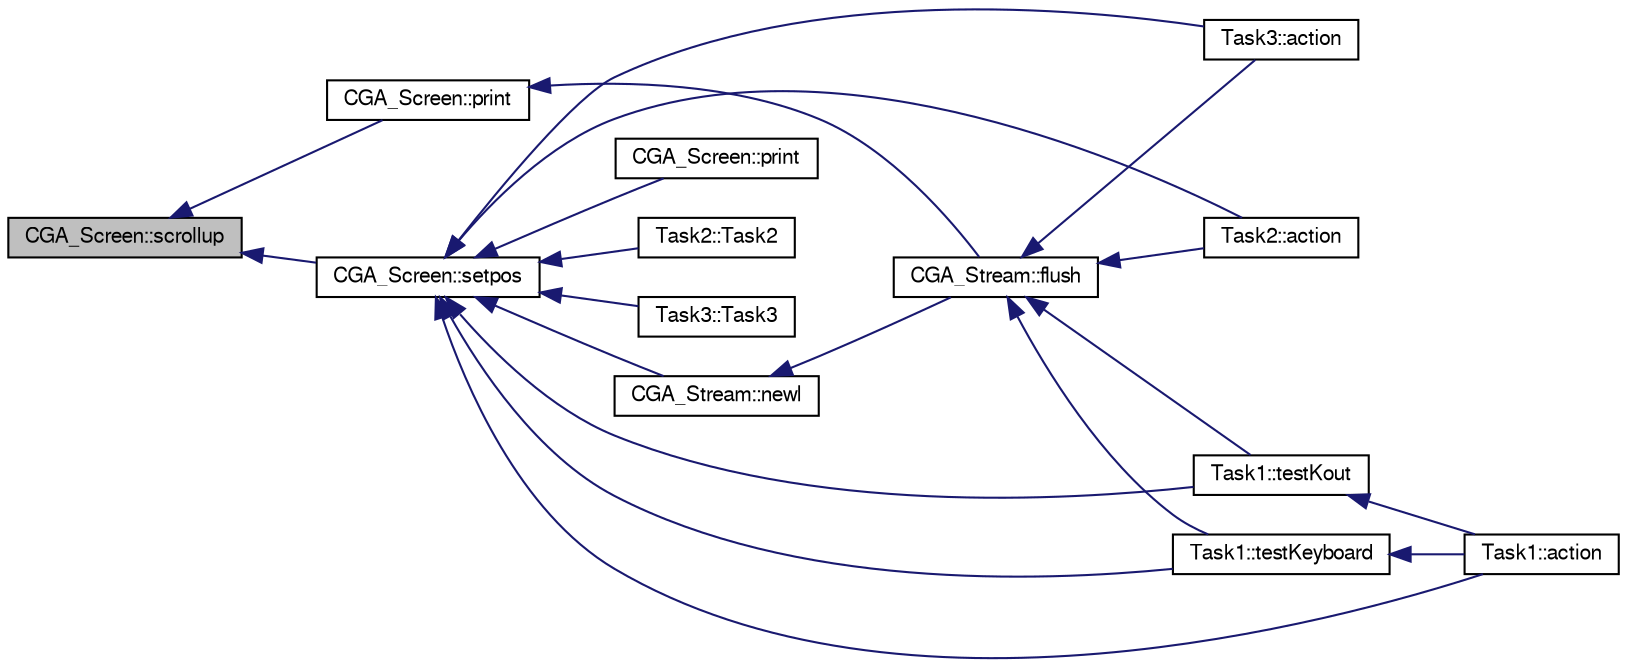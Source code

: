 digraph G
{
  bgcolor="transparent";
  edge [fontname="FreeSans",fontsize="10",labelfontname="FreeSans",labelfontsize="10"];
  node [fontname="FreeSans",fontsize="10",shape=record];
  rankdir=LR;
  Node1 [label="CGA_Screen::scrollup",height=0.2,width=0.4,color="black", fillcolor="grey75", style="filled" fontcolor="black"];
  Node1 -> Node2 [dir=back,color="midnightblue",fontsize="10",style="solid",fontname="FreeSans"];
  Node2 [label="CGA_Screen::print",height=0.2,width=0.4,color="black",URL="$classCGA__Screen.html#a169347ad29e4739b98f98fe703298f5a"];
  Node2 -> Node3 [dir=back,color="midnightblue",fontsize="10",style="solid",fontname="FreeSans"];
  Node3 [label="CGA_Stream::flush",height=0.2,width=0.4,color="black",URL="$classCGA__Stream.html#a73572f5377a28f09ee9dc3af7b5a65b9"];
  Node3 -> Node4 [dir=back,color="midnightblue",fontsize="10",style="solid",fontname="FreeSans"];
  Node4 [label="Task3::action",height=0.2,width=0.4,color="black",URL="$classTask3.html#addb62f1b1f8c1dea771600155bdc13f1",tooltip="prints the line"];
  Node3 -> Node5 [dir=back,color="midnightblue",fontsize="10",style="solid",fontname="FreeSans"];
  Node5 [label="Task2::action",height=0.2,width=0.4,color="black",URL="$classTask2.html#aa5de17846032b02d6d0819cdc78b1b3e",tooltip="prints the line"];
  Node3 -> Node6 [dir=back,color="midnightblue",fontsize="10",style="solid",fontname="FreeSans"];
  Node6 [label="Task1::testKeyboard",height=0.2,width=0.4,color="black",URL="$classTask1.html#a587ce3fad20f9ec4ec88beefd08db49e",tooltip="test the functionality of the Keyboard_Controller object"];
  Node6 -> Node7 [dir=back,color="midnightblue",fontsize="10",style="solid",fontname="FreeSans"];
  Node7 [label="Task1::action",height=0.2,width=0.4,color="black",URL="$classTask1.html#a0d4029a13591e70af436c0ead066ea5c",tooltip="parse and print multiboot information"];
  Node3 -> Node8 [dir=back,color="midnightblue",fontsize="10",style="solid",fontname="FreeSans"];
  Node8 [label="Task1::testKout",height=0.2,width=0.4,color="black",URL="$classTask1.html#a48ca608ac9cdc03ab6614a4f61e2448e",tooltip="test the functionality of the Kout object"];
  Node8 -> Node7 [dir=back,color="midnightblue",fontsize="10",style="solid",fontname="FreeSans"];
  Node1 -> Node9 [dir=back,color="midnightblue",fontsize="10",style="solid",fontname="FreeSans"];
  Node9 [label="CGA_Screen::setpos",height=0.2,width=0.4,color="black",URL="$classCGA__Screen.html#ac9b905c0488f0cd04ab189d766351ed0"];
  Node9 -> Node4 [dir=back,color="midnightblue",fontsize="10",style="solid",fontname="FreeSans"];
  Node9 -> Node5 [dir=back,color="midnightblue",fontsize="10",style="solid",fontname="FreeSans"];
  Node9 -> Node7 [dir=back,color="midnightblue",fontsize="10",style="solid",fontname="FreeSans"];
  Node9 -> Node10 [dir=back,color="midnightblue",fontsize="10",style="solid",fontname="FreeSans"];
  Node10 [label="CGA_Stream::newl",height=0.2,width=0.4,color="black",URL="$classCGA__Stream.html#adcc398966104516146904721d2139ea1"];
  Node10 -> Node3 [dir=back,color="midnightblue",fontsize="10",style="solid",fontname="FreeSans"];
  Node9 -> Node11 [dir=back,color="midnightblue",fontsize="10",style="solid",fontname="FreeSans"];
  Node11 [label="CGA_Screen::print",height=0.2,width=0.4,color="black",URL="$classCGA__Screen.html#aee3d3fd71126948e124b2b194167b732"];
  Node9 -> Node12 [dir=back,color="midnightblue",fontsize="10",style="solid",fontname="FreeSans"];
  Node12 [label="Task2::Task2",height=0.2,width=0.4,color="black",URL="$classTask2.html#a4adb42b6119375dfec56808c158dd7dc",tooltip="Default constructor."];
  Node9 -> Node13 [dir=back,color="midnightblue",fontsize="10",style="solid",fontname="FreeSans"];
  Node13 [label="Task3::Task3",height=0.2,width=0.4,color="black",URL="$classTask3.html#a218d9d4615994bdc7b6075ce03d2610c",tooltip="Default constructor."];
  Node9 -> Node6 [dir=back,color="midnightblue",fontsize="10",style="solid",fontname="FreeSans"];
  Node9 -> Node8 [dir=back,color="midnightblue",fontsize="10",style="solid",fontname="FreeSans"];
}
